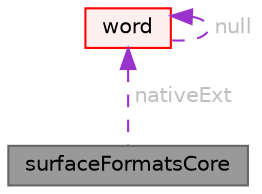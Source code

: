 digraph "surfaceFormatsCore"
{
 // LATEX_PDF_SIZE
  bgcolor="transparent";
  edge [fontname=Helvetica,fontsize=10,labelfontname=Helvetica,labelfontsize=10];
  node [fontname=Helvetica,fontsize=10,shape=box,height=0.2,width=0.4];
  Node1 [id="Node000001",label="surfaceFormatsCore",height=0.2,width=0.4,color="gray40", fillcolor="grey60", style="filled", fontcolor="black",tooltip="A collection of helper functions for reading/writing surface formats."];
  Node2 -> Node1 [id="edge1_Node000001_Node000002",dir="back",color="darkorchid3",style="dashed",tooltip=" ",label=" nativeExt",fontcolor="grey" ];
  Node2 [id="Node000002",label="word",height=0.2,width=0.4,color="red", fillcolor="#FFF0F0", style="filled",URL="$classFoam_1_1word.html",tooltip="A class for handling words, derived from Foam::string."];
  Node2 -> Node2 [id="edge2_Node000002_Node000002",dir="back",color="darkorchid3",style="dashed",tooltip=" ",label=" null",fontcolor="grey" ];
}
